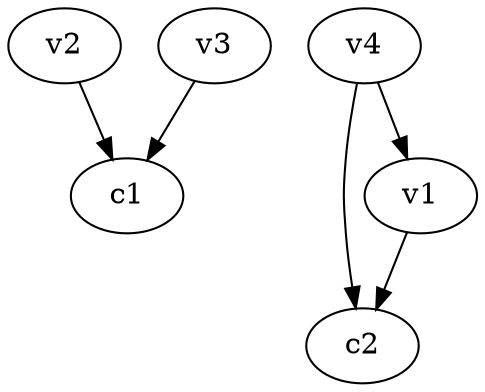 strict digraph  {
c1;
c2;
v1;
v2;
v3;
v4;
v1 -> c2  [weight=1];
v2 -> c1  [weight=1];
v3 -> c1  [weight=1];
v4 -> c2  [weight=1];
v4 -> v1  [weight=1];
}
